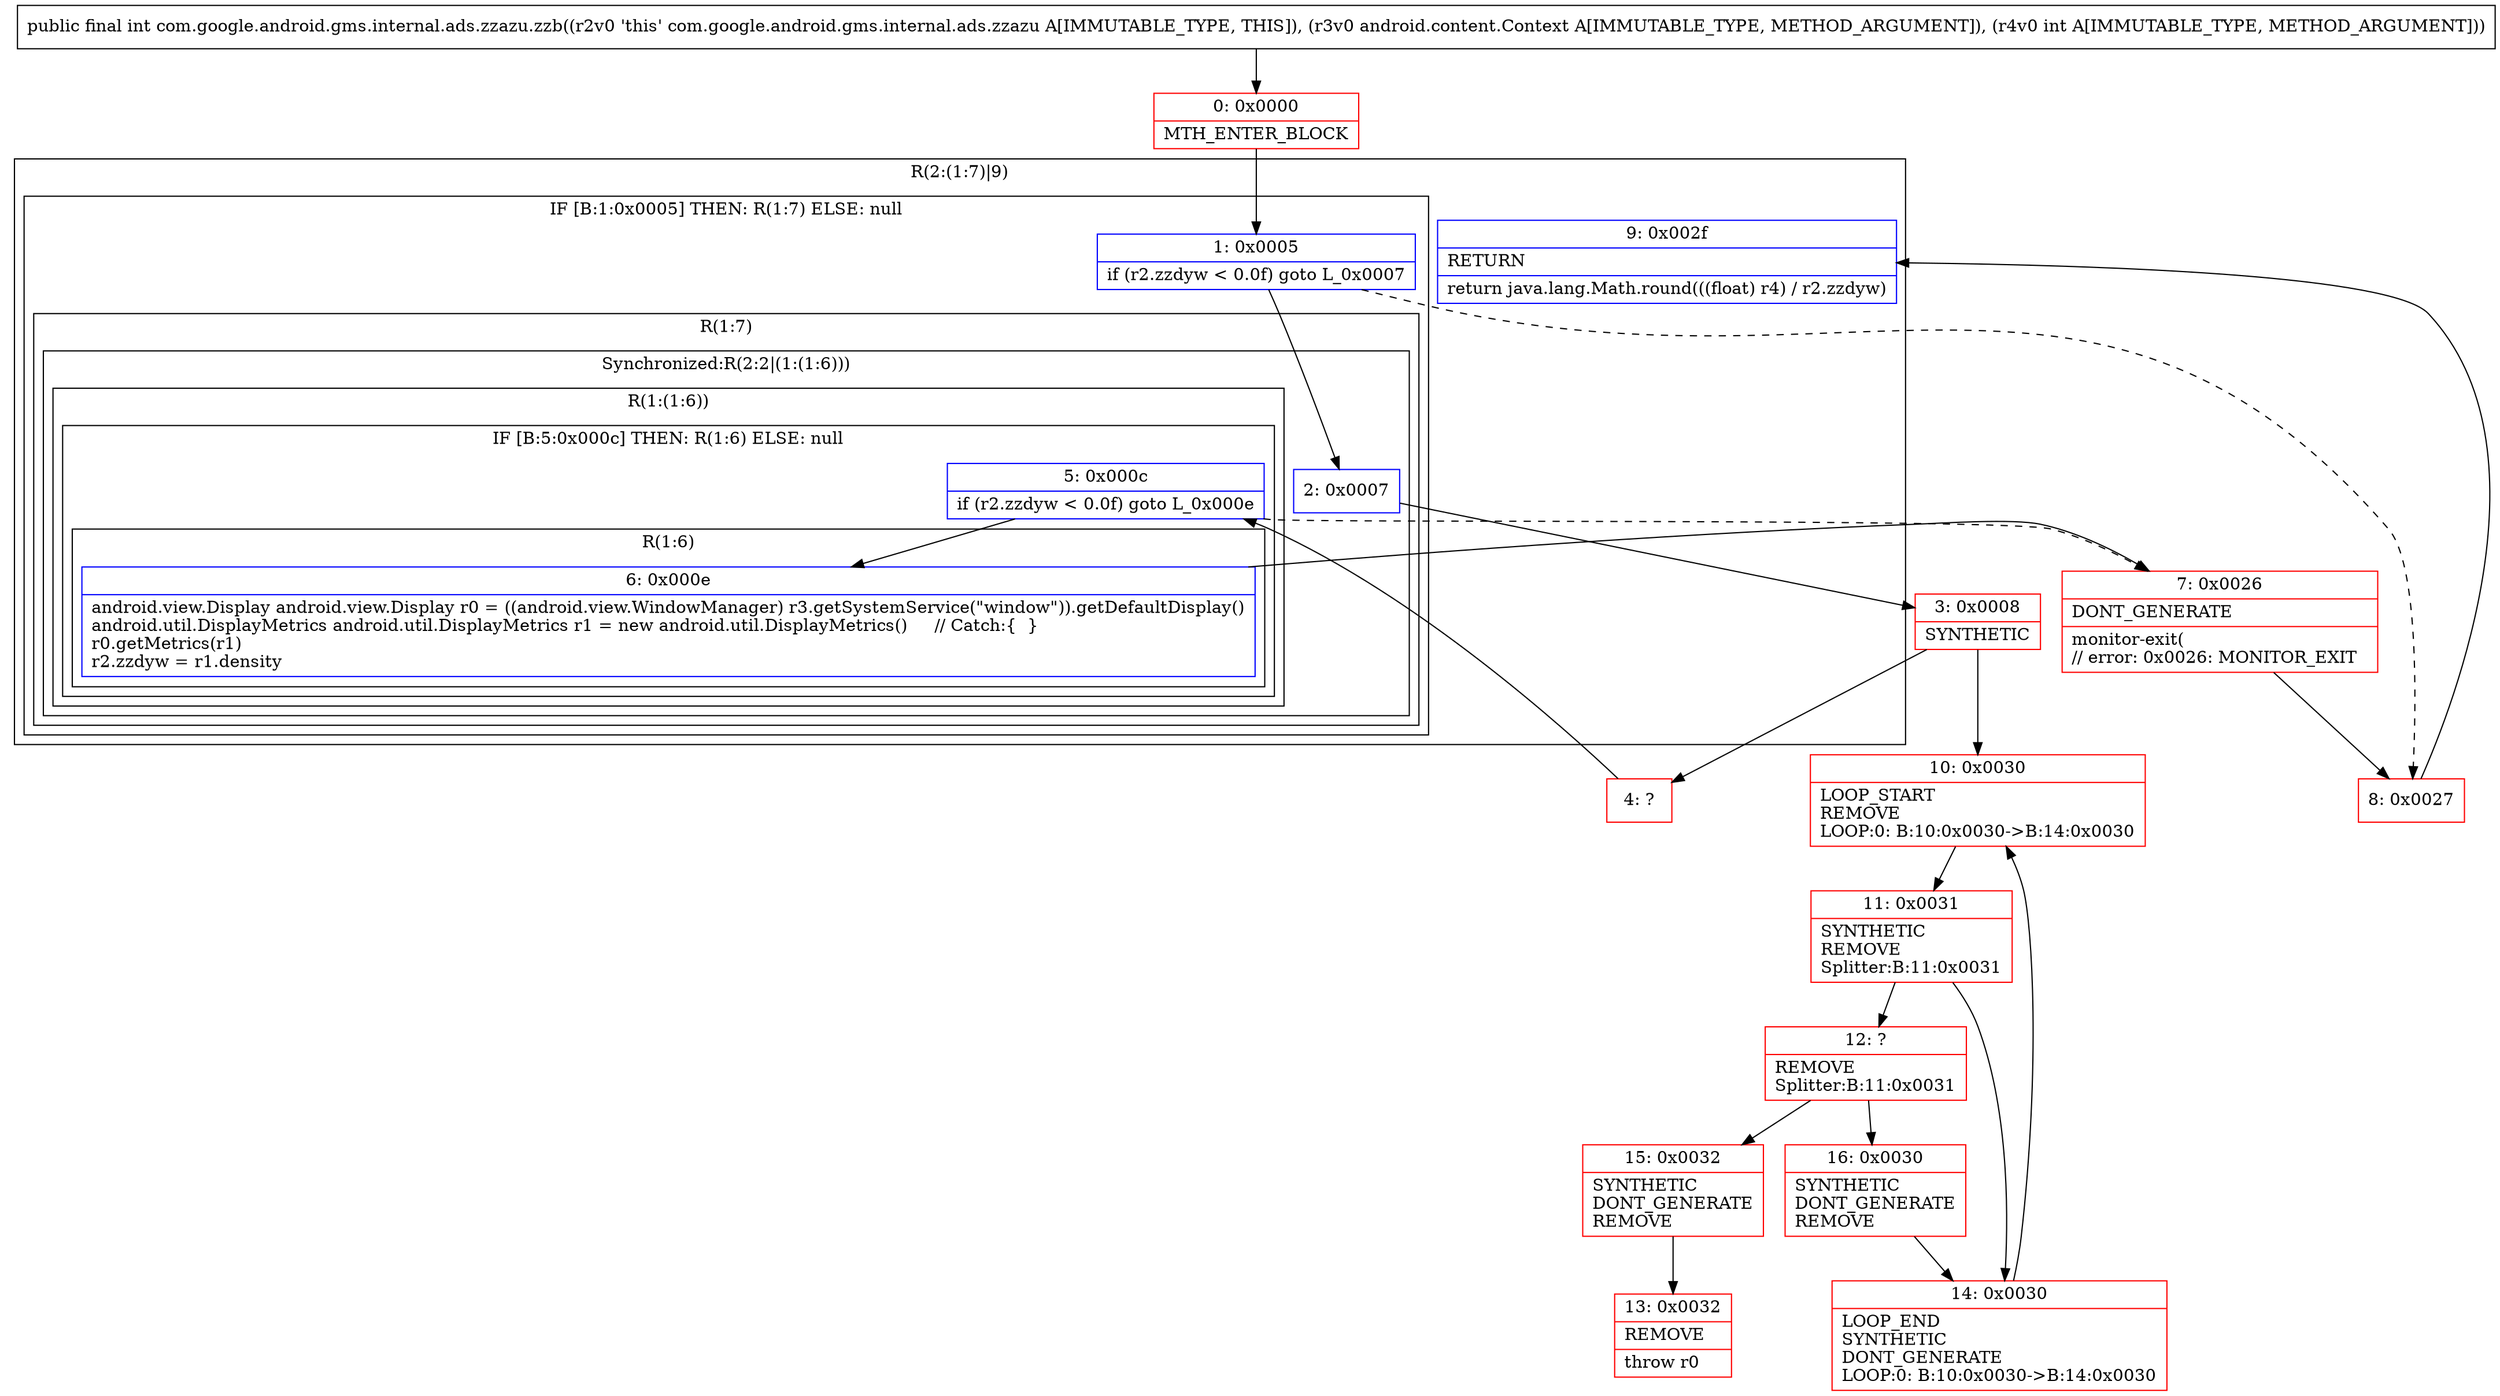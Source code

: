 digraph "CFG forcom.google.android.gms.internal.ads.zzazu.zzb(Landroid\/content\/Context;I)I" {
subgraph cluster_Region_1751816325 {
label = "R(2:(1:7)|9)";
node [shape=record,color=blue];
subgraph cluster_IfRegion_1403812375 {
label = "IF [B:1:0x0005] THEN: R(1:7) ELSE: null";
node [shape=record,color=blue];
Node_1 [shape=record,label="{1\:\ 0x0005|if (r2.zzdyw \< 0.0f) goto L_0x0007\l}"];
subgraph cluster_Region_1233534917 {
label = "R(1:7)";
node [shape=record,color=blue];
subgraph cluster_SynchronizedRegion_1508088209 {
label = "Synchronized:R(2:2|(1:(1:6)))";
node [shape=record,color=blue];
Node_2 [shape=record,label="{2\:\ 0x0007}"];
subgraph cluster_Region_1710333080 {
label = "R(1:(1:6))";
node [shape=record,color=blue];
subgraph cluster_IfRegion_1438461683 {
label = "IF [B:5:0x000c] THEN: R(1:6) ELSE: null";
node [shape=record,color=blue];
Node_5 [shape=record,label="{5\:\ 0x000c|if (r2.zzdyw \< 0.0f) goto L_0x000e\l}"];
subgraph cluster_Region_575470991 {
label = "R(1:6)";
node [shape=record,color=blue];
Node_6 [shape=record,label="{6\:\ 0x000e|android.view.Display android.view.Display r0 = ((android.view.WindowManager) r3.getSystemService(\"window\")).getDefaultDisplay()\landroid.util.DisplayMetrics android.util.DisplayMetrics r1 = new android.util.DisplayMetrics()     \/\/ Catch:\{  \}\lr0.getMetrics(r1)\lr2.zzdyw = r1.density\l}"];
}
}
}
}
}
}
Node_9 [shape=record,label="{9\:\ 0x002f|RETURN\l|return java.lang.Math.round(((float) r4) \/ r2.zzdyw)\l}"];
}
Node_0 [shape=record,color=red,label="{0\:\ 0x0000|MTH_ENTER_BLOCK\l}"];
Node_3 [shape=record,color=red,label="{3\:\ 0x0008|SYNTHETIC\l}"];
Node_4 [shape=record,color=red,label="{4\:\ ?}"];
Node_7 [shape=record,color=red,label="{7\:\ 0x0026|DONT_GENERATE\l|monitor\-exit(\l\/\/ error: 0x0026: MONITOR_EXIT  \l}"];
Node_8 [shape=record,color=red,label="{8\:\ 0x0027}"];
Node_10 [shape=record,color=red,label="{10\:\ 0x0030|LOOP_START\lREMOVE\lLOOP:0: B:10:0x0030\-\>B:14:0x0030\l}"];
Node_11 [shape=record,color=red,label="{11\:\ 0x0031|SYNTHETIC\lREMOVE\lSplitter:B:11:0x0031\l}"];
Node_12 [shape=record,color=red,label="{12\:\ ?|REMOVE\lSplitter:B:11:0x0031\l}"];
Node_13 [shape=record,color=red,label="{13\:\ 0x0032|REMOVE\l|throw r0\l}"];
Node_14 [shape=record,color=red,label="{14\:\ 0x0030|LOOP_END\lSYNTHETIC\lDONT_GENERATE\lLOOP:0: B:10:0x0030\-\>B:14:0x0030\l}"];
Node_15 [shape=record,color=red,label="{15\:\ 0x0032|SYNTHETIC\lDONT_GENERATE\lREMOVE\l}"];
Node_16 [shape=record,color=red,label="{16\:\ 0x0030|SYNTHETIC\lDONT_GENERATE\lREMOVE\l}"];
MethodNode[shape=record,label="{public final int com.google.android.gms.internal.ads.zzazu.zzb((r2v0 'this' com.google.android.gms.internal.ads.zzazu A[IMMUTABLE_TYPE, THIS]), (r3v0 android.content.Context A[IMMUTABLE_TYPE, METHOD_ARGUMENT]), (r4v0 int A[IMMUTABLE_TYPE, METHOD_ARGUMENT])) }"];
MethodNode -> Node_0;
Node_1 -> Node_2;
Node_1 -> Node_8[style=dashed];
Node_2 -> Node_3;
Node_5 -> Node_6;
Node_5 -> Node_7[style=dashed];
Node_6 -> Node_7;
Node_0 -> Node_1;
Node_3 -> Node_4;
Node_3 -> Node_10;
Node_4 -> Node_5;
Node_7 -> Node_8;
Node_8 -> Node_9;
Node_10 -> Node_11;
Node_11 -> Node_12;
Node_11 -> Node_14;
Node_12 -> Node_15;
Node_12 -> Node_16;
Node_14 -> Node_10;
Node_15 -> Node_13;
Node_16 -> Node_14;
}

